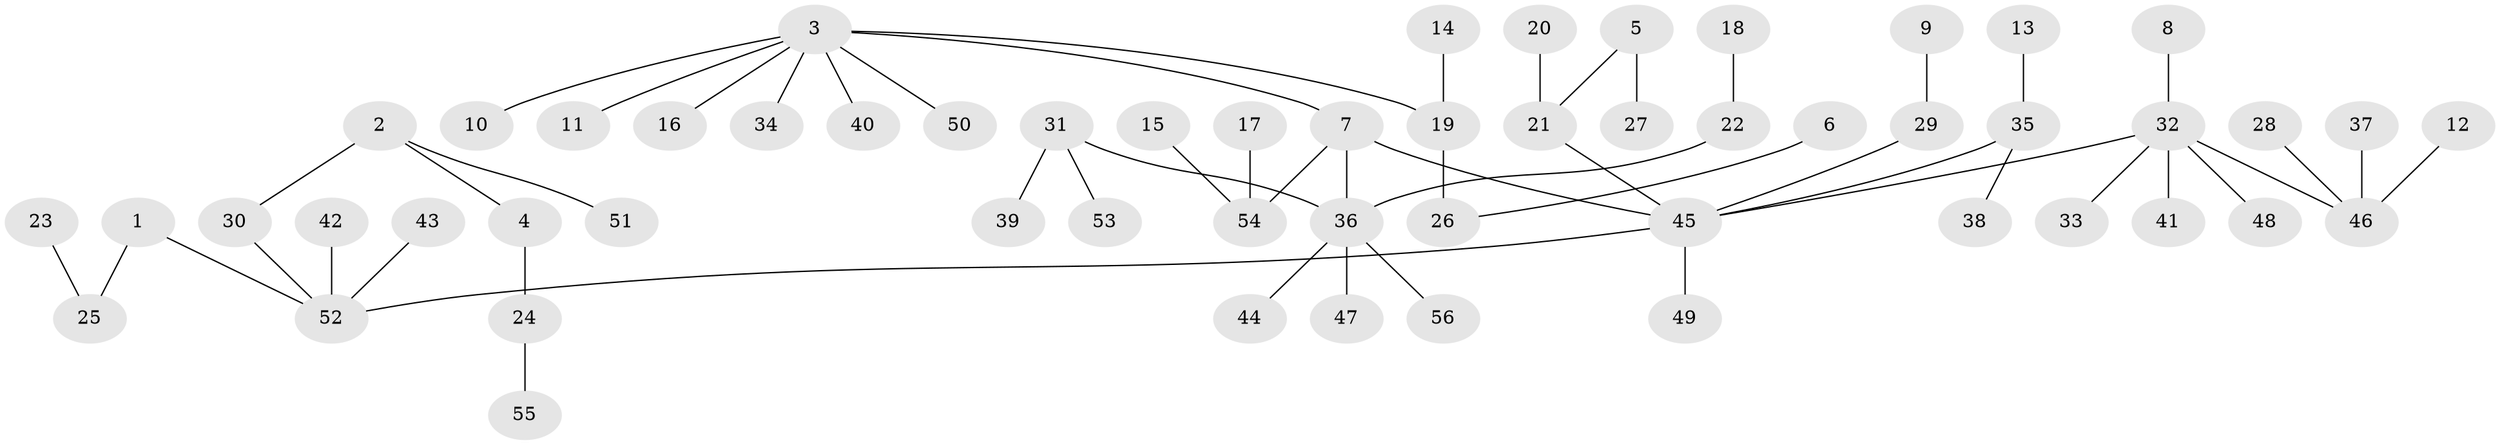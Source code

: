 // original degree distribution, {7: 0.009009009009009009, 3: 0.11711711711711711, 6: 0.018018018018018018, 2: 0.2702702702702703, 4: 0.06306306306306306, 5: 0.036036036036036036, 1: 0.4864864864864865}
// Generated by graph-tools (version 1.1) at 2025/26/03/09/25 03:26:23]
// undirected, 56 vertices, 55 edges
graph export_dot {
graph [start="1"]
  node [color=gray90,style=filled];
  1;
  2;
  3;
  4;
  5;
  6;
  7;
  8;
  9;
  10;
  11;
  12;
  13;
  14;
  15;
  16;
  17;
  18;
  19;
  20;
  21;
  22;
  23;
  24;
  25;
  26;
  27;
  28;
  29;
  30;
  31;
  32;
  33;
  34;
  35;
  36;
  37;
  38;
  39;
  40;
  41;
  42;
  43;
  44;
  45;
  46;
  47;
  48;
  49;
  50;
  51;
  52;
  53;
  54;
  55;
  56;
  1 -- 25 [weight=1.0];
  1 -- 52 [weight=1.0];
  2 -- 4 [weight=1.0];
  2 -- 30 [weight=1.0];
  2 -- 51 [weight=1.0];
  3 -- 7 [weight=1.0];
  3 -- 10 [weight=1.0];
  3 -- 11 [weight=1.0];
  3 -- 16 [weight=1.0];
  3 -- 19 [weight=1.0];
  3 -- 34 [weight=1.0];
  3 -- 40 [weight=1.0];
  3 -- 50 [weight=1.0];
  4 -- 24 [weight=1.0];
  5 -- 21 [weight=1.0];
  5 -- 27 [weight=1.0];
  6 -- 26 [weight=1.0];
  7 -- 36 [weight=1.0];
  7 -- 45 [weight=1.0];
  7 -- 54 [weight=1.0];
  8 -- 32 [weight=1.0];
  9 -- 29 [weight=1.0];
  12 -- 46 [weight=1.0];
  13 -- 35 [weight=1.0];
  14 -- 19 [weight=1.0];
  15 -- 54 [weight=1.0];
  17 -- 54 [weight=1.0];
  18 -- 22 [weight=1.0];
  19 -- 26 [weight=1.0];
  20 -- 21 [weight=1.0];
  21 -- 45 [weight=1.0];
  22 -- 36 [weight=1.0];
  23 -- 25 [weight=1.0];
  24 -- 55 [weight=1.0];
  28 -- 46 [weight=1.0];
  29 -- 45 [weight=1.0];
  30 -- 52 [weight=1.0];
  31 -- 36 [weight=1.0];
  31 -- 39 [weight=1.0];
  31 -- 53 [weight=1.0];
  32 -- 33 [weight=1.0];
  32 -- 41 [weight=1.0];
  32 -- 45 [weight=1.0];
  32 -- 46 [weight=1.0];
  32 -- 48 [weight=1.0];
  35 -- 38 [weight=1.0];
  35 -- 45 [weight=1.0];
  36 -- 44 [weight=1.0];
  36 -- 47 [weight=1.0];
  36 -- 56 [weight=1.0];
  37 -- 46 [weight=1.0];
  42 -- 52 [weight=1.0];
  43 -- 52 [weight=1.0];
  45 -- 49 [weight=1.0];
  45 -- 52 [weight=1.0];
}
